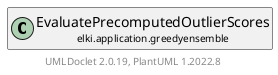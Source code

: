 @startuml
    remove .*\.(Instance|Par|Parameterizer|Factory)$
    set namespaceSeparator none
    hide empty fields
    hide empty methods

    class "<size:14>EvaluatePrecomputedOutlierScores.Par\n<size:10>elki.application.greedyensemble" as elki.application.greedyensemble.EvaluatePrecomputedOutlierScores.Par [[EvaluatePrecomputedOutlierScores.Par.html]] {
        {static} +NAME_ID: OptionID
        {static} +PARSER_ID: OptionID
        {static} +REVERSED_ID: OptionID
        ~infile: URI
        ~parser: StreamingParser
        ~reverse: Pattern
        ~outfile: Path
        ~name: String
        +configure(Parameterization): void
        +make(): EvaluatePrecomputedOutlierScores
    }

    abstract class "<size:14>AbstractApplication.Par\n<size:10>elki.application" as elki.application.AbstractApplication.Par [[../AbstractApplication.Par.html]] {
        {abstract} +make(): AbstractApplication
    }
    class "<size:14>EvaluatePrecomputedOutlierScores\n<size:10>elki.application.greedyensemble" as elki.application.greedyensemble.EvaluatePrecomputedOutlierScores [[EvaluatePrecomputedOutlierScores.html]]

    elki.application.AbstractApplication.Par <|-- elki.application.greedyensemble.EvaluatePrecomputedOutlierScores.Par
    elki.application.greedyensemble.EvaluatePrecomputedOutlierScores +-- elki.application.greedyensemble.EvaluatePrecomputedOutlierScores.Par

    center footer UMLDoclet 2.0.19, PlantUML 1.2022.8
@enduml
